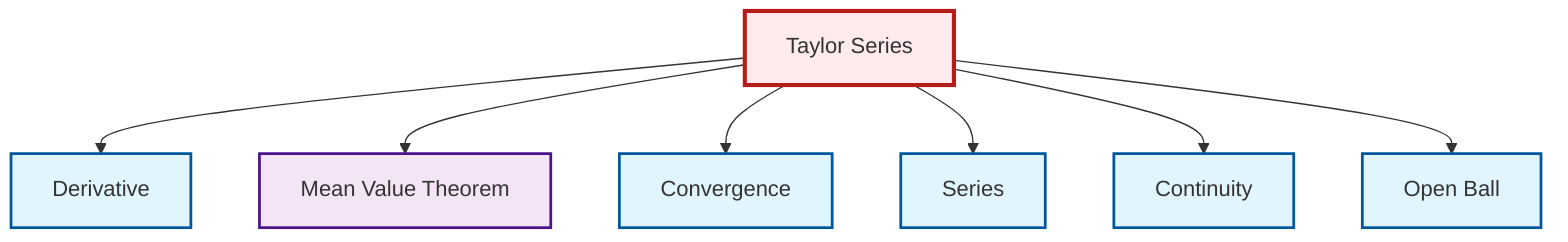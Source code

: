 graph TD
    classDef definition fill:#e1f5fe,stroke:#01579b,stroke-width:2px
    classDef theorem fill:#f3e5f5,stroke:#4a148c,stroke-width:2px
    classDef axiom fill:#fff3e0,stroke:#e65100,stroke-width:2px
    classDef example fill:#e8f5e9,stroke:#1b5e20,stroke-width:2px
    classDef current fill:#ffebee,stroke:#b71c1c,stroke-width:3px
    def-series["Series"]:::definition
    thm-mean-value["Mean Value Theorem"]:::theorem
    def-open-ball["Open Ball"]:::definition
    def-continuity["Continuity"]:::definition
    def-convergence["Convergence"]:::definition
    def-derivative["Derivative"]:::definition
    thm-taylor-series["Taylor Series"]:::theorem
    thm-taylor-series --> def-derivative
    thm-taylor-series --> thm-mean-value
    thm-taylor-series --> def-convergence
    thm-taylor-series --> def-series
    thm-taylor-series --> def-continuity
    thm-taylor-series --> def-open-ball
    class thm-taylor-series current
